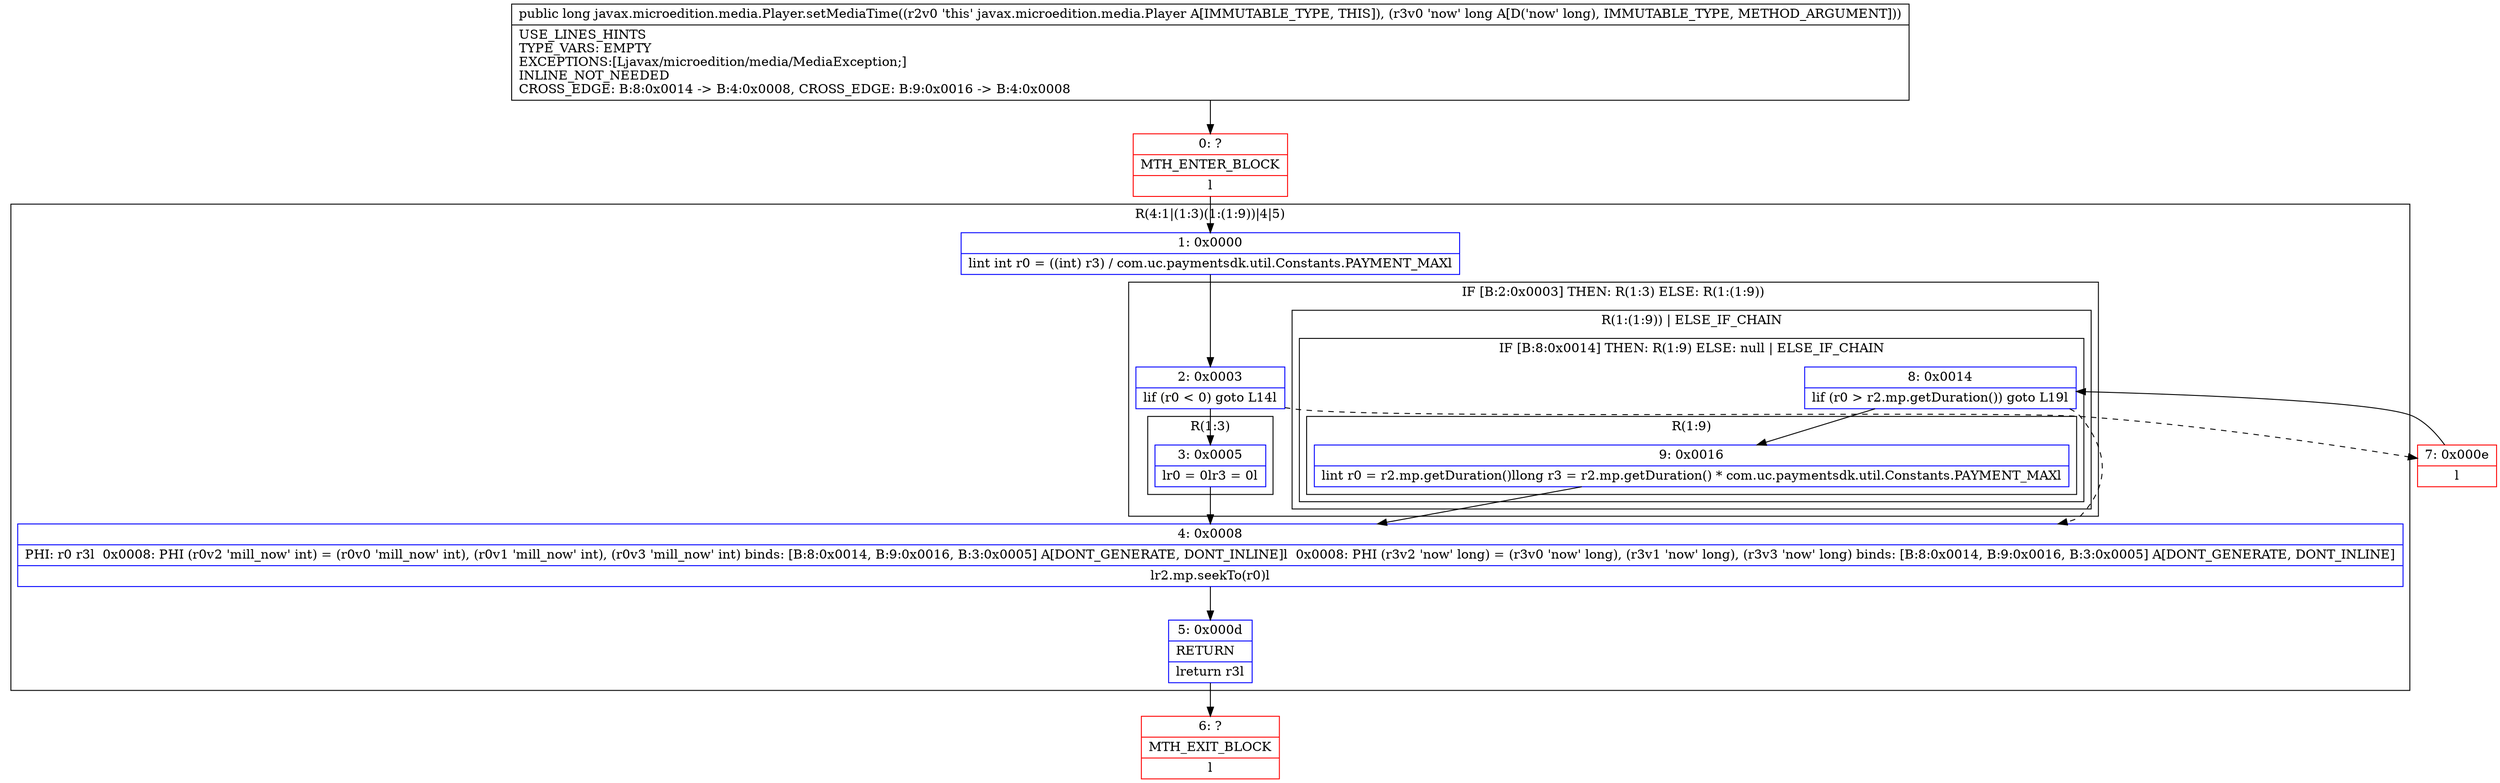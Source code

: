 digraph "CFG forjavax.microedition.media.Player.setMediaTime(J)J" {
subgraph cluster_Region_1687814386 {
label = "R(4:1|(1:3)(1:(1:9))|4|5)";
node [shape=record,color=blue];
Node_1 [shape=record,label="{1\:\ 0x0000|lint int r0 = ((int) r3) \/ com.uc.paymentsdk.util.Constants.PAYMENT_MAXl}"];
subgraph cluster_IfRegion_1696681996 {
label = "IF [B:2:0x0003] THEN: R(1:3) ELSE: R(1:(1:9))";
node [shape=record,color=blue];
Node_2 [shape=record,label="{2\:\ 0x0003|lif (r0 \< 0) goto L14l}"];
subgraph cluster_Region_1055721262 {
label = "R(1:3)";
node [shape=record,color=blue];
Node_3 [shape=record,label="{3\:\ 0x0005|lr0 = 0lr3 = 0l}"];
}
subgraph cluster_Region_1997503941 {
label = "R(1:(1:9)) | ELSE_IF_CHAIN\l";
node [shape=record,color=blue];
subgraph cluster_IfRegion_1367888330 {
label = "IF [B:8:0x0014] THEN: R(1:9) ELSE: null | ELSE_IF_CHAIN\l";
node [shape=record,color=blue];
Node_8 [shape=record,label="{8\:\ 0x0014|lif (r0 \> r2.mp.getDuration()) goto L19l}"];
subgraph cluster_Region_1621162221 {
label = "R(1:9)";
node [shape=record,color=blue];
Node_9 [shape=record,label="{9\:\ 0x0016|lint r0 = r2.mp.getDuration()llong r3 = r2.mp.getDuration() * com.uc.paymentsdk.util.Constants.PAYMENT_MAXl}"];
}
}
}
}
Node_4 [shape=record,label="{4\:\ 0x0008|PHI: r0 r3l  0x0008: PHI (r0v2 'mill_now' int) = (r0v0 'mill_now' int), (r0v1 'mill_now' int), (r0v3 'mill_now' int) binds: [B:8:0x0014, B:9:0x0016, B:3:0x0005] A[DONT_GENERATE, DONT_INLINE]l  0x0008: PHI (r3v2 'now' long) = (r3v0 'now' long), (r3v1 'now' long), (r3v3 'now' long) binds: [B:8:0x0014, B:9:0x0016, B:3:0x0005] A[DONT_GENERATE, DONT_INLINE]\l|lr2.mp.seekTo(r0)l}"];
Node_5 [shape=record,label="{5\:\ 0x000d|RETURN\l|lreturn r3l}"];
}
Node_0 [shape=record,color=red,label="{0\:\ ?|MTH_ENTER_BLOCK\l|l}"];
Node_6 [shape=record,color=red,label="{6\:\ ?|MTH_EXIT_BLOCK\l|l}"];
Node_7 [shape=record,color=red,label="{7\:\ 0x000e|l}"];
MethodNode[shape=record,label="{public long javax.microedition.media.Player.setMediaTime((r2v0 'this' javax.microedition.media.Player A[IMMUTABLE_TYPE, THIS]), (r3v0 'now' long A[D('now' long), IMMUTABLE_TYPE, METHOD_ARGUMENT]))  | USE_LINES_HINTS\lTYPE_VARS: EMPTY\lEXCEPTIONS:[Ljavax\/microedition\/media\/MediaException;]\lINLINE_NOT_NEEDED\lCROSS_EDGE: B:8:0x0014 \-\> B:4:0x0008, CROSS_EDGE: B:9:0x0016 \-\> B:4:0x0008\l}"];
MethodNode -> Node_0;
Node_1 -> Node_2;
Node_2 -> Node_3;
Node_2 -> Node_7[style=dashed];
Node_3 -> Node_4;
Node_8 -> Node_4[style=dashed];
Node_8 -> Node_9;
Node_9 -> Node_4;
Node_4 -> Node_5;
Node_5 -> Node_6;
Node_0 -> Node_1;
Node_7 -> Node_8;
}

